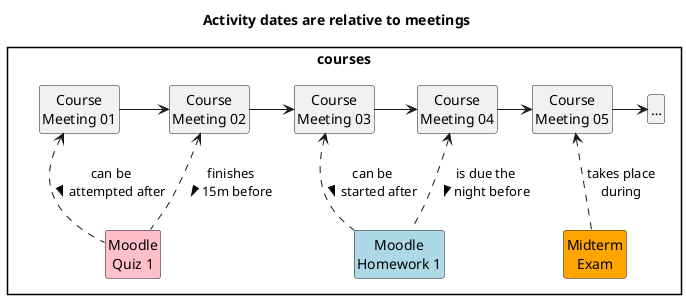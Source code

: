 @startuml
title Activity dates are relative to meetings
skinparam style strictuml
hide empty members
skinparam packageStyle rect

package courses {
class "Course\nMeeting 01" as Séance01
class "Course\nMeeting 02" as Séance02
class "Course\nMeeting 03" as Séance03
class "Course\nMeeting 04" as Séance04
class "Course\nMeeting 05" as Séance05
Séance01 -> Séance02
Séance02 -> Séance03
Séance03 -> Séance04
Séance04 -> Séance05
Séance05 -> "…"
class "Moodle\nQuiz 1" as q1 #pink 
q1 .up.> Séance02 : finishes\n15m before >
q1 .up.> Séance01 : can be\nattempted after >
class "Moodle\nHomework 1" as h1 #lightblue 
h1 .up.> Séance03 : can be\nstarted after >
h1 .up.> Séance04 : is due the\nnight before >
class "Midterm\nExam" as m #orange
m .up.> Séance05 : takes place\nduring
}

@enduml
